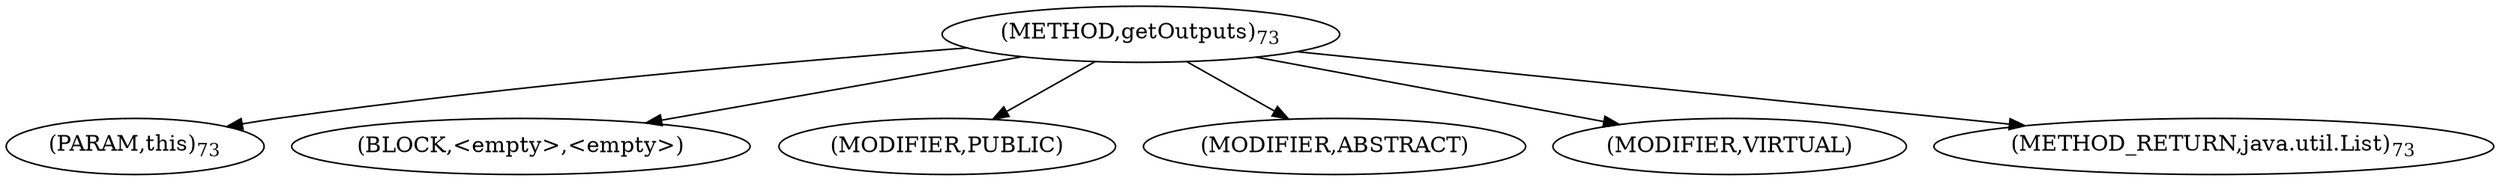 digraph "getOutputs" {  
"375" [label = <(METHOD,getOutputs)<SUB>73</SUB>> ]
"376" [label = <(PARAM,this)<SUB>73</SUB>> ]
"377" [label = <(BLOCK,&lt;empty&gt;,&lt;empty&gt;)> ]
"378" [label = <(MODIFIER,PUBLIC)> ]
"379" [label = <(MODIFIER,ABSTRACT)> ]
"380" [label = <(MODIFIER,VIRTUAL)> ]
"381" [label = <(METHOD_RETURN,java.util.List)<SUB>73</SUB>> ]
  "375" -> "376" 
  "375" -> "377" 
  "375" -> "378" 
  "375" -> "379" 
  "375" -> "380" 
  "375" -> "381" 
}
